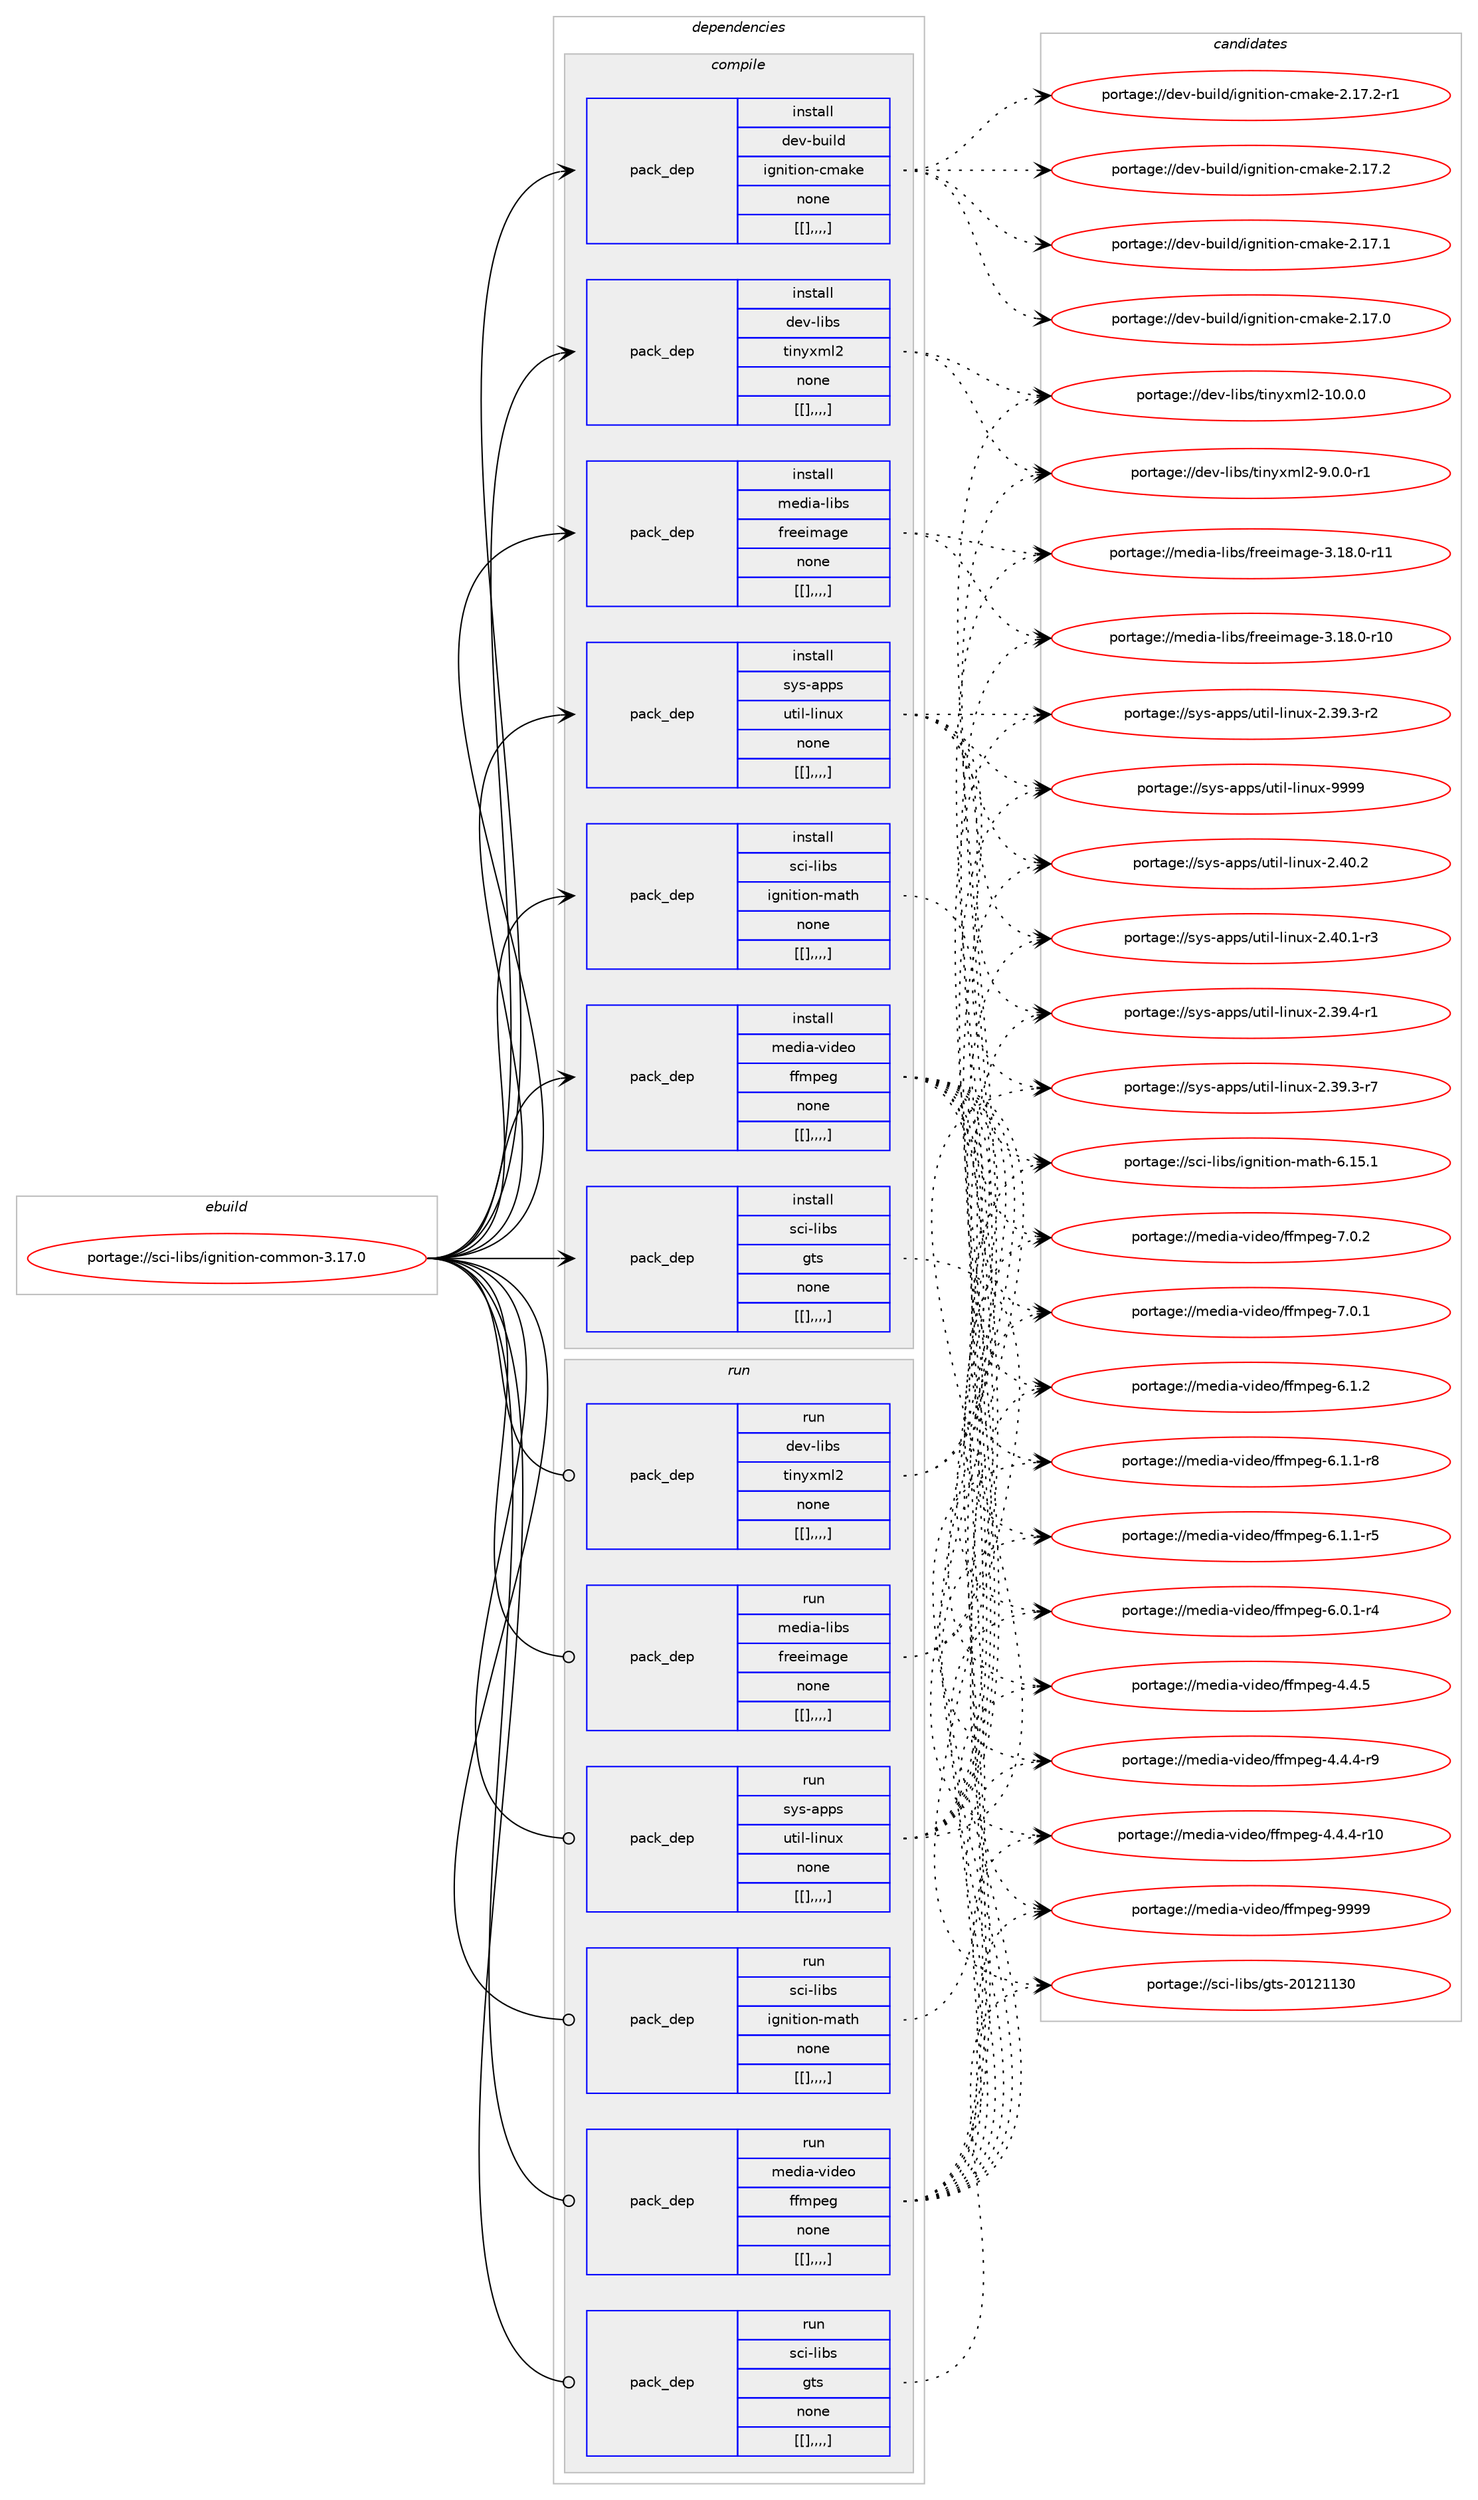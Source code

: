 digraph prolog {

# *************
# Graph options
# *************

newrank=true;
concentrate=true;
compound=true;
graph [rankdir=LR,fontname=Helvetica,fontsize=10,ranksep=1.5];#, ranksep=2.5, nodesep=0.2];
edge  [arrowhead=vee];
node  [fontname=Helvetica,fontsize=10];

# **********
# The ebuild
# **********

subgraph cluster_leftcol {
color=gray;
label=<<i>ebuild</i>>;
id [label="portage://sci-libs/ignition-common-3.17.0", color=red, width=4, href="../sci-libs/ignition-common-3.17.0.svg"];
}

# ****************
# The dependencies
# ****************

subgraph cluster_midcol {
color=gray;
label=<<i>dependencies</i>>;
subgraph cluster_compile {
fillcolor="#eeeeee";
style=filled;
label=<<i>compile</i>>;
subgraph pack305179 {
dependency418611 [label=<<TABLE BORDER="0" CELLBORDER="1" CELLSPACING="0" CELLPADDING="4" WIDTH="220"><TR><TD ROWSPAN="6" CELLPADDING="30">pack_dep</TD></TR><TR><TD WIDTH="110">install</TD></TR><TR><TD>dev-build</TD></TR><TR><TD>ignition-cmake</TD></TR><TR><TD>none</TD></TR><TR><TD>[[],,,,]</TD></TR></TABLE>>, shape=none, color=blue];
}
id:e -> dependency418611:w [weight=20,style="solid",arrowhead="vee"];
subgraph pack305180 {
dependency418612 [label=<<TABLE BORDER="0" CELLBORDER="1" CELLSPACING="0" CELLPADDING="4" WIDTH="220"><TR><TD ROWSPAN="6" CELLPADDING="30">pack_dep</TD></TR><TR><TD WIDTH="110">install</TD></TR><TR><TD>dev-libs</TD></TR><TR><TD>tinyxml2</TD></TR><TR><TD>none</TD></TR><TR><TD>[[],,,,]</TD></TR></TABLE>>, shape=none, color=blue];
}
id:e -> dependency418612:w [weight=20,style="solid",arrowhead="vee"];
subgraph pack305181 {
dependency418613 [label=<<TABLE BORDER="0" CELLBORDER="1" CELLSPACING="0" CELLPADDING="4" WIDTH="220"><TR><TD ROWSPAN="6" CELLPADDING="30">pack_dep</TD></TR><TR><TD WIDTH="110">install</TD></TR><TR><TD>media-libs</TD></TR><TR><TD>freeimage</TD></TR><TR><TD>none</TD></TR><TR><TD>[[],,,,]</TD></TR></TABLE>>, shape=none, color=blue];
}
id:e -> dependency418613:w [weight=20,style="solid",arrowhead="vee"];
subgraph pack305182 {
dependency418614 [label=<<TABLE BORDER="0" CELLBORDER="1" CELLSPACING="0" CELLPADDING="4" WIDTH="220"><TR><TD ROWSPAN="6" CELLPADDING="30">pack_dep</TD></TR><TR><TD WIDTH="110">install</TD></TR><TR><TD>media-video</TD></TR><TR><TD>ffmpeg</TD></TR><TR><TD>none</TD></TR><TR><TD>[[],,,,]</TD></TR></TABLE>>, shape=none, color=blue];
}
id:e -> dependency418614:w [weight=20,style="solid",arrowhead="vee"];
subgraph pack305183 {
dependency418615 [label=<<TABLE BORDER="0" CELLBORDER="1" CELLSPACING="0" CELLPADDING="4" WIDTH="220"><TR><TD ROWSPAN="6" CELLPADDING="30">pack_dep</TD></TR><TR><TD WIDTH="110">install</TD></TR><TR><TD>sci-libs</TD></TR><TR><TD>gts</TD></TR><TR><TD>none</TD></TR><TR><TD>[[],,,,]</TD></TR></TABLE>>, shape=none, color=blue];
}
id:e -> dependency418615:w [weight=20,style="solid",arrowhead="vee"];
subgraph pack305184 {
dependency418616 [label=<<TABLE BORDER="0" CELLBORDER="1" CELLSPACING="0" CELLPADDING="4" WIDTH="220"><TR><TD ROWSPAN="6" CELLPADDING="30">pack_dep</TD></TR><TR><TD WIDTH="110">install</TD></TR><TR><TD>sci-libs</TD></TR><TR><TD>ignition-math</TD></TR><TR><TD>none</TD></TR><TR><TD>[[],,,,]</TD></TR></TABLE>>, shape=none, color=blue];
}
id:e -> dependency418616:w [weight=20,style="solid",arrowhead="vee"];
subgraph pack305185 {
dependency418617 [label=<<TABLE BORDER="0" CELLBORDER="1" CELLSPACING="0" CELLPADDING="4" WIDTH="220"><TR><TD ROWSPAN="6" CELLPADDING="30">pack_dep</TD></TR><TR><TD WIDTH="110">install</TD></TR><TR><TD>sys-apps</TD></TR><TR><TD>util-linux</TD></TR><TR><TD>none</TD></TR><TR><TD>[[],,,,]</TD></TR></TABLE>>, shape=none, color=blue];
}
id:e -> dependency418617:w [weight=20,style="solid",arrowhead="vee"];
}
subgraph cluster_compileandrun {
fillcolor="#eeeeee";
style=filled;
label=<<i>compile and run</i>>;
}
subgraph cluster_run {
fillcolor="#eeeeee";
style=filled;
label=<<i>run</i>>;
subgraph pack305186 {
dependency418618 [label=<<TABLE BORDER="0" CELLBORDER="1" CELLSPACING="0" CELLPADDING="4" WIDTH="220"><TR><TD ROWSPAN="6" CELLPADDING="30">pack_dep</TD></TR><TR><TD WIDTH="110">run</TD></TR><TR><TD>dev-libs</TD></TR><TR><TD>tinyxml2</TD></TR><TR><TD>none</TD></TR><TR><TD>[[],,,,]</TD></TR></TABLE>>, shape=none, color=blue];
}
id:e -> dependency418618:w [weight=20,style="solid",arrowhead="odot"];
subgraph pack305187 {
dependency418619 [label=<<TABLE BORDER="0" CELLBORDER="1" CELLSPACING="0" CELLPADDING="4" WIDTH="220"><TR><TD ROWSPAN="6" CELLPADDING="30">pack_dep</TD></TR><TR><TD WIDTH="110">run</TD></TR><TR><TD>media-libs</TD></TR><TR><TD>freeimage</TD></TR><TR><TD>none</TD></TR><TR><TD>[[],,,,]</TD></TR></TABLE>>, shape=none, color=blue];
}
id:e -> dependency418619:w [weight=20,style="solid",arrowhead="odot"];
subgraph pack305188 {
dependency418620 [label=<<TABLE BORDER="0" CELLBORDER="1" CELLSPACING="0" CELLPADDING="4" WIDTH="220"><TR><TD ROWSPAN="6" CELLPADDING="30">pack_dep</TD></TR><TR><TD WIDTH="110">run</TD></TR><TR><TD>media-video</TD></TR><TR><TD>ffmpeg</TD></TR><TR><TD>none</TD></TR><TR><TD>[[],,,,]</TD></TR></TABLE>>, shape=none, color=blue];
}
id:e -> dependency418620:w [weight=20,style="solid",arrowhead="odot"];
subgraph pack305189 {
dependency418621 [label=<<TABLE BORDER="0" CELLBORDER="1" CELLSPACING="0" CELLPADDING="4" WIDTH="220"><TR><TD ROWSPAN="6" CELLPADDING="30">pack_dep</TD></TR><TR><TD WIDTH="110">run</TD></TR><TR><TD>sci-libs</TD></TR><TR><TD>gts</TD></TR><TR><TD>none</TD></TR><TR><TD>[[],,,,]</TD></TR></TABLE>>, shape=none, color=blue];
}
id:e -> dependency418621:w [weight=20,style="solid",arrowhead="odot"];
subgraph pack305190 {
dependency418622 [label=<<TABLE BORDER="0" CELLBORDER="1" CELLSPACING="0" CELLPADDING="4" WIDTH="220"><TR><TD ROWSPAN="6" CELLPADDING="30">pack_dep</TD></TR><TR><TD WIDTH="110">run</TD></TR><TR><TD>sci-libs</TD></TR><TR><TD>ignition-math</TD></TR><TR><TD>none</TD></TR><TR><TD>[[],,,,]</TD></TR></TABLE>>, shape=none, color=blue];
}
id:e -> dependency418622:w [weight=20,style="solid",arrowhead="odot"];
subgraph pack305191 {
dependency418623 [label=<<TABLE BORDER="0" CELLBORDER="1" CELLSPACING="0" CELLPADDING="4" WIDTH="220"><TR><TD ROWSPAN="6" CELLPADDING="30">pack_dep</TD></TR><TR><TD WIDTH="110">run</TD></TR><TR><TD>sys-apps</TD></TR><TR><TD>util-linux</TD></TR><TR><TD>none</TD></TR><TR><TD>[[],,,,]</TD></TR></TABLE>>, shape=none, color=blue];
}
id:e -> dependency418623:w [weight=20,style="solid",arrowhead="odot"];
}
}

# **************
# The candidates
# **************

subgraph cluster_choices {
rank=same;
color=gray;
label=<<i>candidates</i>>;

subgraph choice305179 {
color=black;
nodesep=1;
choice100101118459811710510810047105103110105116105111110459910997107101455046495546504511449 [label="portage://dev-build/ignition-cmake-2.17.2-r1", color=red, width=4,href="../dev-build/ignition-cmake-2.17.2-r1.svg"];
choice10010111845981171051081004710510311010511610511111045991099710710145504649554650 [label="portage://dev-build/ignition-cmake-2.17.2", color=red, width=4,href="../dev-build/ignition-cmake-2.17.2.svg"];
choice10010111845981171051081004710510311010511610511111045991099710710145504649554649 [label="portage://dev-build/ignition-cmake-2.17.1", color=red, width=4,href="../dev-build/ignition-cmake-2.17.1.svg"];
choice10010111845981171051081004710510311010511610511111045991099710710145504649554648 [label="portage://dev-build/ignition-cmake-2.17.0", color=red, width=4,href="../dev-build/ignition-cmake-2.17.0.svg"];
dependency418611:e -> choice100101118459811710510810047105103110105116105111110459910997107101455046495546504511449:w [style=dotted,weight="100"];
dependency418611:e -> choice10010111845981171051081004710510311010511610511111045991099710710145504649554650:w [style=dotted,weight="100"];
dependency418611:e -> choice10010111845981171051081004710510311010511610511111045991099710710145504649554649:w [style=dotted,weight="100"];
dependency418611:e -> choice10010111845981171051081004710510311010511610511111045991099710710145504649554648:w [style=dotted,weight="100"];
}
subgraph choice305180 {
color=black;
nodesep=1;
choice1001011184510810598115471161051101211201091085045494846484648 [label="portage://dev-libs/tinyxml2-10.0.0", color=red, width=4,href="../dev-libs/tinyxml2-10.0.0.svg"];
choice100101118451081059811547116105110121120109108504557464846484511449 [label="portage://dev-libs/tinyxml2-9.0.0-r1", color=red, width=4,href="../dev-libs/tinyxml2-9.0.0-r1.svg"];
dependency418612:e -> choice1001011184510810598115471161051101211201091085045494846484648:w [style=dotted,weight="100"];
dependency418612:e -> choice100101118451081059811547116105110121120109108504557464846484511449:w [style=dotted,weight="100"];
}
subgraph choice305181 {
color=black;
nodesep=1;
choice109101100105974510810598115471021141011011051099710310145514649564648451144949 [label="portage://media-libs/freeimage-3.18.0-r11", color=red, width=4,href="../media-libs/freeimage-3.18.0-r11.svg"];
choice109101100105974510810598115471021141011011051099710310145514649564648451144948 [label="portage://media-libs/freeimage-3.18.0-r10", color=red, width=4,href="../media-libs/freeimage-3.18.0-r10.svg"];
dependency418613:e -> choice109101100105974510810598115471021141011011051099710310145514649564648451144949:w [style=dotted,weight="100"];
dependency418613:e -> choice109101100105974510810598115471021141011011051099710310145514649564648451144948:w [style=dotted,weight="100"];
}
subgraph choice305182 {
color=black;
nodesep=1;
choice1091011001059745118105100101111471021021091121011034557575757 [label="portage://media-video/ffmpeg-9999", color=red, width=4,href="../media-video/ffmpeg-9999.svg"];
choice109101100105974511810510010111147102102109112101103455546484650 [label="portage://media-video/ffmpeg-7.0.2", color=red, width=4,href="../media-video/ffmpeg-7.0.2.svg"];
choice109101100105974511810510010111147102102109112101103455546484649 [label="portage://media-video/ffmpeg-7.0.1", color=red, width=4,href="../media-video/ffmpeg-7.0.1.svg"];
choice109101100105974511810510010111147102102109112101103455446494650 [label="portage://media-video/ffmpeg-6.1.2", color=red, width=4,href="../media-video/ffmpeg-6.1.2.svg"];
choice1091011001059745118105100101111471021021091121011034554464946494511456 [label="portage://media-video/ffmpeg-6.1.1-r8", color=red, width=4,href="../media-video/ffmpeg-6.1.1-r8.svg"];
choice1091011001059745118105100101111471021021091121011034554464946494511453 [label="portage://media-video/ffmpeg-6.1.1-r5", color=red, width=4,href="../media-video/ffmpeg-6.1.1-r5.svg"];
choice1091011001059745118105100101111471021021091121011034554464846494511452 [label="portage://media-video/ffmpeg-6.0.1-r4", color=red, width=4,href="../media-video/ffmpeg-6.0.1-r4.svg"];
choice109101100105974511810510010111147102102109112101103455246524653 [label="portage://media-video/ffmpeg-4.4.5", color=red, width=4,href="../media-video/ffmpeg-4.4.5.svg"];
choice1091011001059745118105100101111471021021091121011034552465246524511457 [label="portage://media-video/ffmpeg-4.4.4-r9", color=red, width=4,href="../media-video/ffmpeg-4.4.4-r9.svg"];
choice109101100105974511810510010111147102102109112101103455246524652451144948 [label="portage://media-video/ffmpeg-4.4.4-r10", color=red, width=4,href="../media-video/ffmpeg-4.4.4-r10.svg"];
dependency418614:e -> choice1091011001059745118105100101111471021021091121011034557575757:w [style=dotted,weight="100"];
dependency418614:e -> choice109101100105974511810510010111147102102109112101103455546484650:w [style=dotted,weight="100"];
dependency418614:e -> choice109101100105974511810510010111147102102109112101103455546484649:w [style=dotted,weight="100"];
dependency418614:e -> choice109101100105974511810510010111147102102109112101103455446494650:w [style=dotted,weight="100"];
dependency418614:e -> choice1091011001059745118105100101111471021021091121011034554464946494511456:w [style=dotted,weight="100"];
dependency418614:e -> choice1091011001059745118105100101111471021021091121011034554464946494511453:w [style=dotted,weight="100"];
dependency418614:e -> choice1091011001059745118105100101111471021021091121011034554464846494511452:w [style=dotted,weight="100"];
dependency418614:e -> choice109101100105974511810510010111147102102109112101103455246524653:w [style=dotted,weight="100"];
dependency418614:e -> choice1091011001059745118105100101111471021021091121011034552465246524511457:w [style=dotted,weight="100"];
dependency418614:e -> choice109101100105974511810510010111147102102109112101103455246524652451144948:w [style=dotted,weight="100"];
}
subgraph choice305183 {
color=black;
nodesep=1;
choice11599105451081059811547103116115455048495049495148 [label="portage://sci-libs/gts-20121130", color=red, width=4,href="../sci-libs/gts-20121130.svg"];
dependency418615:e -> choice11599105451081059811547103116115455048495049495148:w [style=dotted,weight="100"];
}
subgraph choice305184 {
color=black;
nodesep=1;
choice11599105451081059811547105103110105116105111110451099711610445544649534649 [label="portage://sci-libs/ignition-math-6.15.1", color=red, width=4,href="../sci-libs/ignition-math-6.15.1.svg"];
dependency418616:e -> choice11599105451081059811547105103110105116105111110451099711610445544649534649:w [style=dotted,weight="100"];
}
subgraph choice305185 {
color=black;
nodesep=1;
choice115121115459711211211547117116105108451081051101171204557575757 [label="portage://sys-apps/util-linux-9999", color=red, width=4,href="../sys-apps/util-linux-9999.svg"];
choice1151211154597112112115471171161051084510810511011712045504652484650 [label="portage://sys-apps/util-linux-2.40.2", color=red, width=4,href="../sys-apps/util-linux-2.40.2.svg"];
choice11512111545971121121154711711610510845108105110117120455046524846494511451 [label="portage://sys-apps/util-linux-2.40.1-r3", color=red, width=4,href="../sys-apps/util-linux-2.40.1-r3.svg"];
choice11512111545971121121154711711610510845108105110117120455046515746524511449 [label="portage://sys-apps/util-linux-2.39.4-r1", color=red, width=4,href="../sys-apps/util-linux-2.39.4-r1.svg"];
choice11512111545971121121154711711610510845108105110117120455046515746514511455 [label="portage://sys-apps/util-linux-2.39.3-r7", color=red, width=4,href="../sys-apps/util-linux-2.39.3-r7.svg"];
choice11512111545971121121154711711610510845108105110117120455046515746514511450 [label="portage://sys-apps/util-linux-2.39.3-r2", color=red, width=4,href="../sys-apps/util-linux-2.39.3-r2.svg"];
dependency418617:e -> choice115121115459711211211547117116105108451081051101171204557575757:w [style=dotted,weight="100"];
dependency418617:e -> choice1151211154597112112115471171161051084510810511011712045504652484650:w [style=dotted,weight="100"];
dependency418617:e -> choice11512111545971121121154711711610510845108105110117120455046524846494511451:w [style=dotted,weight="100"];
dependency418617:e -> choice11512111545971121121154711711610510845108105110117120455046515746524511449:w [style=dotted,weight="100"];
dependency418617:e -> choice11512111545971121121154711711610510845108105110117120455046515746514511455:w [style=dotted,weight="100"];
dependency418617:e -> choice11512111545971121121154711711610510845108105110117120455046515746514511450:w [style=dotted,weight="100"];
}
subgraph choice305186 {
color=black;
nodesep=1;
choice1001011184510810598115471161051101211201091085045494846484648 [label="portage://dev-libs/tinyxml2-10.0.0", color=red, width=4,href="../dev-libs/tinyxml2-10.0.0.svg"];
choice100101118451081059811547116105110121120109108504557464846484511449 [label="portage://dev-libs/tinyxml2-9.0.0-r1", color=red, width=4,href="../dev-libs/tinyxml2-9.0.0-r1.svg"];
dependency418618:e -> choice1001011184510810598115471161051101211201091085045494846484648:w [style=dotted,weight="100"];
dependency418618:e -> choice100101118451081059811547116105110121120109108504557464846484511449:w [style=dotted,weight="100"];
}
subgraph choice305187 {
color=black;
nodesep=1;
choice109101100105974510810598115471021141011011051099710310145514649564648451144949 [label="portage://media-libs/freeimage-3.18.0-r11", color=red, width=4,href="../media-libs/freeimage-3.18.0-r11.svg"];
choice109101100105974510810598115471021141011011051099710310145514649564648451144948 [label="portage://media-libs/freeimage-3.18.0-r10", color=red, width=4,href="../media-libs/freeimage-3.18.0-r10.svg"];
dependency418619:e -> choice109101100105974510810598115471021141011011051099710310145514649564648451144949:w [style=dotted,weight="100"];
dependency418619:e -> choice109101100105974510810598115471021141011011051099710310145514649564648451144948:w [style=dotted,weight="100"];
}
subgraph choice305188 {
color=black;
nodesep=1;
choice1091011001059745118105100101111471021021091121011034557575757 [label="portage://media-video/ffmpeg-9999", color=red, width=4,href="../media-video/ffmpeg-9999.svg"];
choice109101100105974511810510010111147102102109112101103455546484650 [label="portage://media-video/ffmpeg-7.0.2", color=red, width=4,href="../media-video/ffmpeg-7.0.2.svg"];
choice109101100105974511810510010111147102102109112101103455546484649 [label="portage://media-video/ffmpeg-7.0.1", color=red, width=4,href="../media-video/ffmpeg-7.0.1.svg"];
choice109101100105974511810510010111147102102109112101103455446494650 [label="portage://media-video/ffmpeg-6.1.2", color=red, width=4,href="../media-video/ffmpeg-6.1.2.svg"];
choice1091011001059745118105100101111471021021091121011034554464946494511456 [label="portage://media-video/ffmpeg-6.1.1-r8", color=red, width=4,href="../media-video/ffmpeg-6.1.1-r8.svg"];
choice1091011001059745118105100101111471021021091121011034554464946494511453 [label="portage://media-video/ffmpeg-6.1.1-r5", color=red, width=4,href="../media-video/ffmpeg-6.1.1-r5.svg"];
choice1091011001059745118105100101111471021021091121011034554464846494511452 [label="portage://media-video/ffmpeg-6.0.1-r4", color=red, width=4,href="../media-video/ffmpeg-6.0.1-r4.svg"];
choice109101100105974511810510010111147102102109112101103455246524653 [label="portage://media-video/ffmpeg-4.4.5", color=red, width=4,href="../media-video/ffmpeg-4.4.5.svg"];
choice1091011001059745118105100101111471021021091121011034552465246524511457 [label="portage://media-video/ffmpeg-4.4.4-r9", color=red, width=4,href="../media-video/ffmpeg-4.4.4-r9.svg"];
choice109101100105974511810510010111147102102109112101103455246524652451144948 [label="portage://media-video/ffmpeg-4.4.4-r10", color=red, width=4,href="../media-video/ffmpeg-4.4.4-r10.svg"];
dependency418620:e -> choice1091011001059745118105100101111471021021091121011034557575757:w [style=dotted,weight="100"];
dependency418620:e -> choice109101100105974511810510010111147102102109112101103455546484650:w [style=dotted,weight="100"];
dependency418620:e -> choice109101100105974511810510010111147102102109112101103455546484649:w [style=dotted,weight="100"];
dependency418620:e -> choice109101100105974511810510010111147102102109112101103455446494650:w [style=dotted,weight="100"];
dependency418620:e -> choice1091011001059745118105100101111471021021091121011034554464946494511456:w [style=dotted,weight="100"];
dependency418620:e -> choice1091011001059745118105100101111471021021091121011034554464946494511453:w [style=dotted,weight="100"];
dependency418620:e -> choice1091011001059745118105100101111471021021091121011034554464846494511452:w [style=dotted,weight="100"];
dependency418620:e -> choice109101100105974511810510010111147102102109112101103455246524653:w [style=dotted,weight="100"];
dependency418620:e -> choice1091011001059745118105100101111471021021091121011034552465246524511457:w [style=dotted,weight="100"];
dependency418620:e -> choice109101100105974511810510010111147102102109112101103455246524652451144948:w [style=dotted,weight="100"];
}
subgraph choice305189 {
color=black;
nodesep=1;
choice11599105451081059811547103116115455048495049495148 [label="portage://sci-libs/gts-20121130", color=red, width=4,href="../sci-libs/gts-20121130.svg"];
dependency418621:e -> choice11599105451081059811547103116115455048495049495148:w [style=dotted,weight="100"];
}
subgraph choice305190 {
color=black;
nodesep=1;
choice11599105451081059811547105103110105116105111110451099711610445544649534649 [label="portage://sci-libs/ignition-math-6.15.1", color=red, width=4,href="../sci-libs/ignition-math-6.15.1.svg"];
dependency418622:e -> choice11599105451081059811547105103110105116105111110451099711610445544649534649:w [style=dotted,weight="100"];
}
subgraph choice305191 {
color=black;
nodesep=1;
choice115121115459711211211547117116105108451081051101171204557575757 [label="portage://sys-apps/util-linux-9999", color=red, width=4,href="../sys-apps/util-linux-9999.svg"];
choice1151211154597112112115471171161051084510810511011712045504652484650 [label="portage://sys-apps/util-linux-2.40.2", color=red, width=4,href="../sys-apps/util-linux-2.40.2.svg"];
choice11512111545971121121154711711610510845108105110117120455046524846494511451 [label="portage://sys-apps/util-linux-2.40.1-r3", color=red, width=4,href="../sys-apps/util-linux-2.40.1-r3.svg"];
choice11512111545971121121154711711610510845108105110117120455046515746524511449 [label="portage://sys-apps/util-linux-2.39.4-r1", color=red, width=4,href="../sys-apps/util-linux-2.39.4-r1.svg"];
choice11512111545971121121154711711610510845108105110117120455046515746514511455 [label="portage://sys-apps/util-linux-2.39.3-r7", color=red, width=4,href="../sys-apps/util-linux-2.39.3-r7.svg"];
choice11512111545971121121154711711610510845108105110117120455046515746514511450 [label="portage://sys-apps/util-linux-2.39.3-r2", color=red, width=4,href="../sys-apps/util-linux-2.39.3-r2.svg"];
dependency418623:e -> choice115121115459711211211547117116105108451081051101171204557575757:w [style=dotted,weight="100"];
dependency418623:e -> choice1151211154597112112115471171161051084510810511011712045504652484650:w [style=dotted,weight="100"];
dependency418623:e -> choice11512111545971121121154711711610510845108105110117120455046524846494511451:w [style=dotted,weight="100"];
dependency418623:e -> choice11512111545971121121154711711610510845108105110117120455046515746524511449:w [style=dotted,weight="100"];
dependency418623:e -> choice11512111545971121121154711711610510845108105110117120455046515746514511455:w [style=dotted,weight="100"];
dependency418623:e -> choice11512111545971121121154711711610510845108105110117120455046515746514511450:w [style=dotted,weight="100"];
}
}

}
